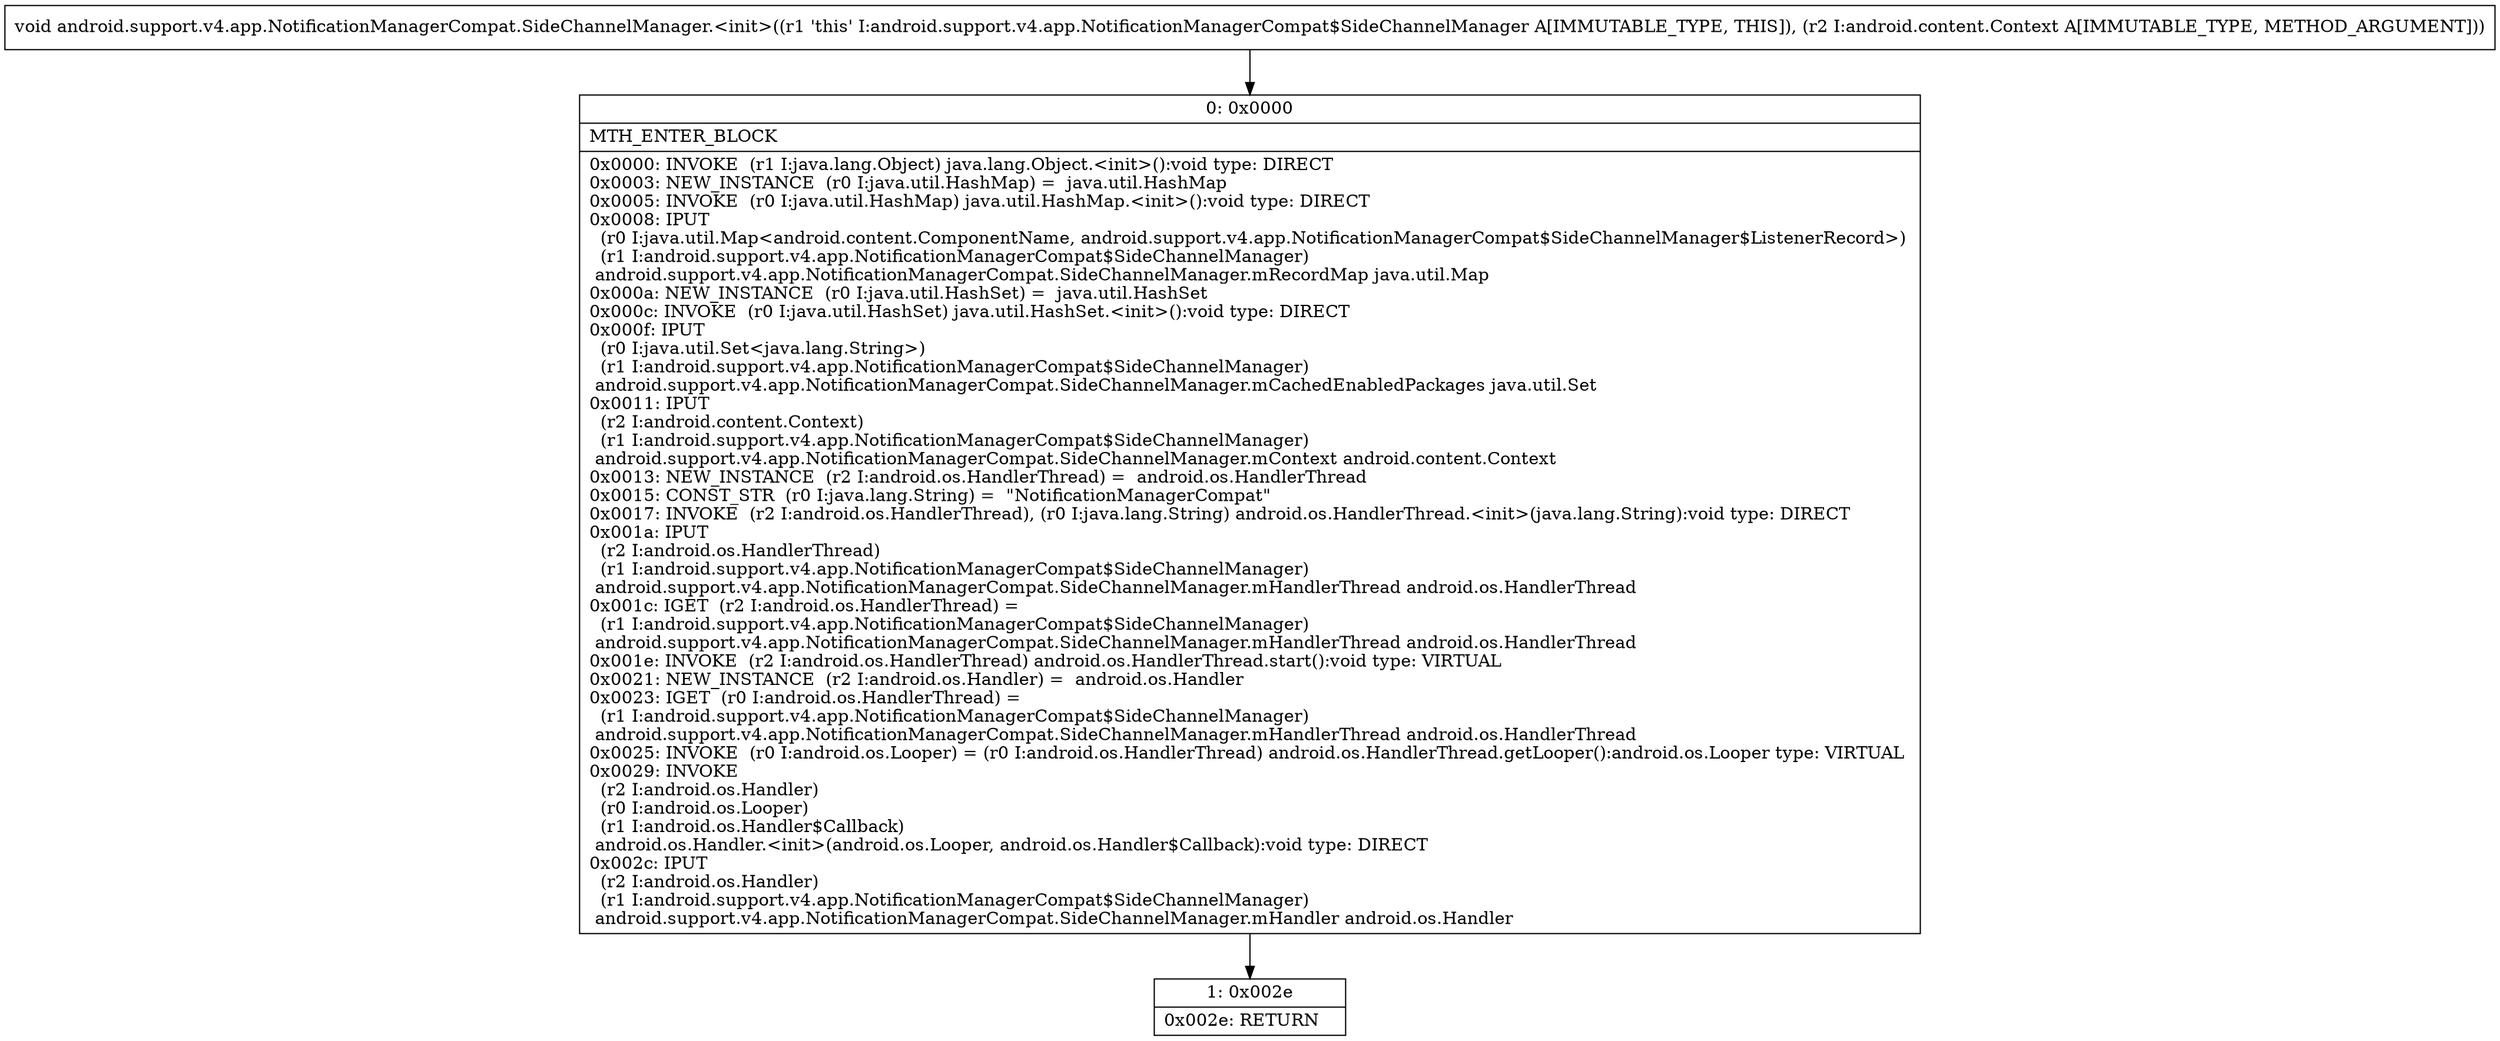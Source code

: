 digraph "CFG forandroid.support.v4.app.NotificationManagerCompat.SideChannelManager.\<init\>(Landroid\/content\/Context;)V" {
Node_0 [shape=record,label="{0\:\ 0x0000|MTH_ENTER_BLOCK\l|0x0000: INVOKE  (r1 I:java.lang.Object) java.lang.Object.\<init\>():void type: DIRECT \l0x0003: NEW_INSTANCE  (r0 I:java.util.HashMap) =  java.util.HashMap \l0x0005: INVOKE  (r0 I:java.util.HashMap) java.util.HashMap.\<init\>():void type: DIRECT \l0x0008: IPUT  \l  (r0 I:java.util.Map\<android.content.ComponentName, android.support.v4.app.NotificationManagerCompat$SideChannelManager$ListenerRecord\>)\l  (r1 I:android.support.v4.app.NotificationManagerCompat$SideChannelManager)\l android.support.v4.app.NotificationManagerCompat.SideChannelManager.mRecordMap java.util.Map \l0x000a: NEW_INSTANCE  (r0 I:java.util.HashSet) =  java.util.HashSet \l0x000c: INVOKE  (r0 I:java.util.HashSet) java.util.HashSet.\<init\>():void type: DIRECT \l0x000f: IPUT  \l  (r0 I:java.util.Set\<java.lang.String\>)\l  (r1 I:android.support.v4.app.NotificationManagerCompat$SideChannelManager)\l android.support.v4.app.NotificationManagerCompat.SideChannelManager.mCachedEnabledPackages java.util.Set \l0x0011: IPUT  \l  (r2 I:android.content.Context)\l  (r1 I:android.support.v4.app.NotificationManagerCompat$SideChannelManager)\l android.support.v4.app.NotificationManagerCompat.SideChannelManager.mContext android.content.Context \l0x0013: NEW_INSTANCE  (r2 I:android.os.HandlerThread) =  android.os.HandlerThread \l0x0015: CONST_STR  (r0 I:java.lang.String) =  \"NotificationManagerCompat\" \l0x0017: INVOKE  (r2 I:android.os.HandlerThread), (r0 I:java.lang.String) android.os.HandlerThread.\<init\>(java.lang.String):void type: DIRECT \l0x001a: IPUT  \l  (r2 I:android.os.HandlerThread)\l  (r1 I:android.support.v4.app.NotificationManagerCompat$SideChannelManager)\l android.support.v4.app.NotificationManagerCompat.SideChannelManager.mHandlerThread android.os.HandlerThread \l0x001c: IGET  (r2 I:android.os.HandlerThread) = \l  (r1 I:android.support.v4.app.NotificationManagerCompat$SideChannelManager)\l android.support.v4.app.NotificationManagerCompat.SideChannelManager.mHandlerThread android.os.HandlerThread \l0x001e: INVOKE  (r2 I:android.os.HandlerThread) android.os.HandlerThread.start():void type: VIRTUAL \l0x0021: NEW_INSTANCE  (r2 I:android.os.Handler) =  android.os.Handler \l0x0023: IGET  (r0 I:android.os.HandlerThread) = \l  (r1 I:android.support.v4.app.NotificationManagerCompat$SideChannelManager)\l android.support.v4.app.NotificationManagerCompat.SideChannelManager.mHandlerThread android.os.HandlerThread \l0x0025: INVOKE  (r0 I:android.os.Looper) = (r0 I:android.os.HandlerThread) android.os.HandlerThread.getLooper():android.os.Looper type: VIRTUAL \l0x0029: INVOKE  \l  (r2 I:android.os.Handler)\l  (r0 I:android.os.Looper)\l  (r1 I:android.os.Handler$Callback)\l android.os.Handler.\<init\>(android.os.Looper, android.os.Handler$Callback):void type: DIRECT \l0x002c: IPUT  \l  (r2 I:android.os.Handler)\l  (r1 I:android.support.v4.app.NotificationManagerCompat$SideChannelManager)\l android.support.v4.app.NotificationManagerCompat.SideChannelManager.mHandler android.os.Handler \l}"];
Node_1 [shape=record,label="{1\:\ 0x002e|0x002e: RETURN   \l}"];
MethodNode[shape=record,label="{void android.support.v4.app.NotificationManagerCompat.SideChannelManager.\<init\>((r1 'this' I:android.support.v4.app.NotificationManagerCompat$SideChannelManager A[IMMUTABLE_TYPE, THIS]), (r2 I:android.content.Context A[IMMUTABLE_TYPE, METHOD_ARGUMENT])) }"];
MethodNode -> Node_0;
Node_0 -> Node_1;
}

